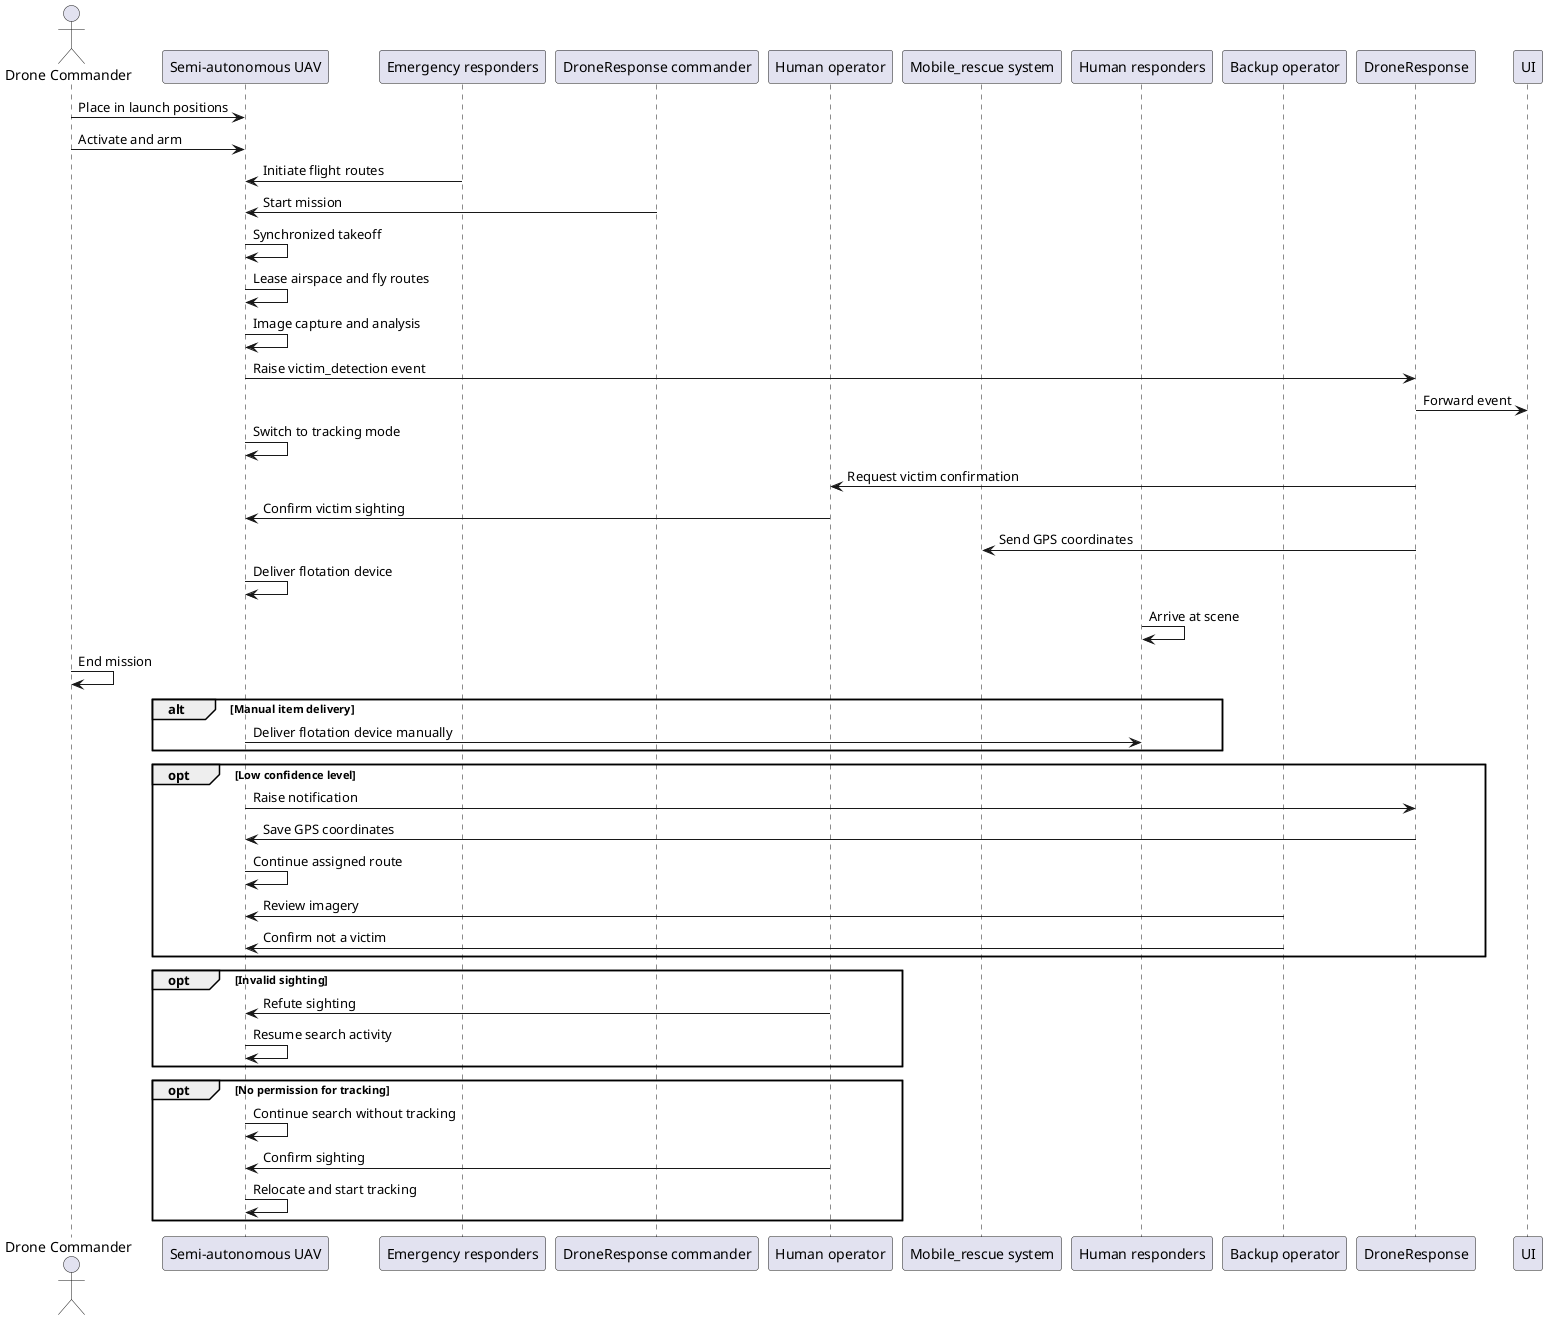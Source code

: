@startuml "River Search and Rescue"

actor "Drone Commander" as DC
participant "Semi-autonomous UAV" as UAV
participant "Emergency responders" as ER
participant "DroneResponse commander" as DRC
participant "Human operator" as HO
participant "Mobile_rescue system" as MRS
participant "Human responders" as HR
participant "Backup operator" as BO

DC -> UAV: Place in launch positions
DC -> UAV: Activate and arm
ER -> UAV: Initiate flight routes
DRC -> UAV: Start mission
UAV -> UAV: Synchronized takeoff
UAV -> UAV: Lease airspace and fly routes
UAV -> UAV: Image capture and analysis
UAV -> DroneResponse: Raise victim_detection event
DroneResponse -> UI: Forward event
UAV -> UAV: Switch to tracking mode
DroneResponse -> HO: Request victim confirmation
HO -> UAV: Confirm victim sighting
DroneResponse -> MRS: Send GPS coordinates
UAV -> UAV: Deliver flotation device
HR -> HR: Arrive at scene
DC -> DC: End mission

alt Manual item delivery
UAV -> HR: Deliver flotation device manually
end

opt Low confidence level
UAV -> DroneResponse: Raise notification
DroneResponse -> UAV: Save GPS coordinates
UAV -> UAV: Continue assigned route
BO -> UAV: Review imagery
BO -> UAV: Confirm not a victim
end

opt Invalid sighting
HO -> UAV: Refute sighting
UAV -> UAV: Resume search activity
end

opt No permission for tracking
UAV -> UAV: Continue search without tracking
HO -> UAV: Confirm sighting
UAV -> UAV: Relocate and start tracking
end

@enduml
